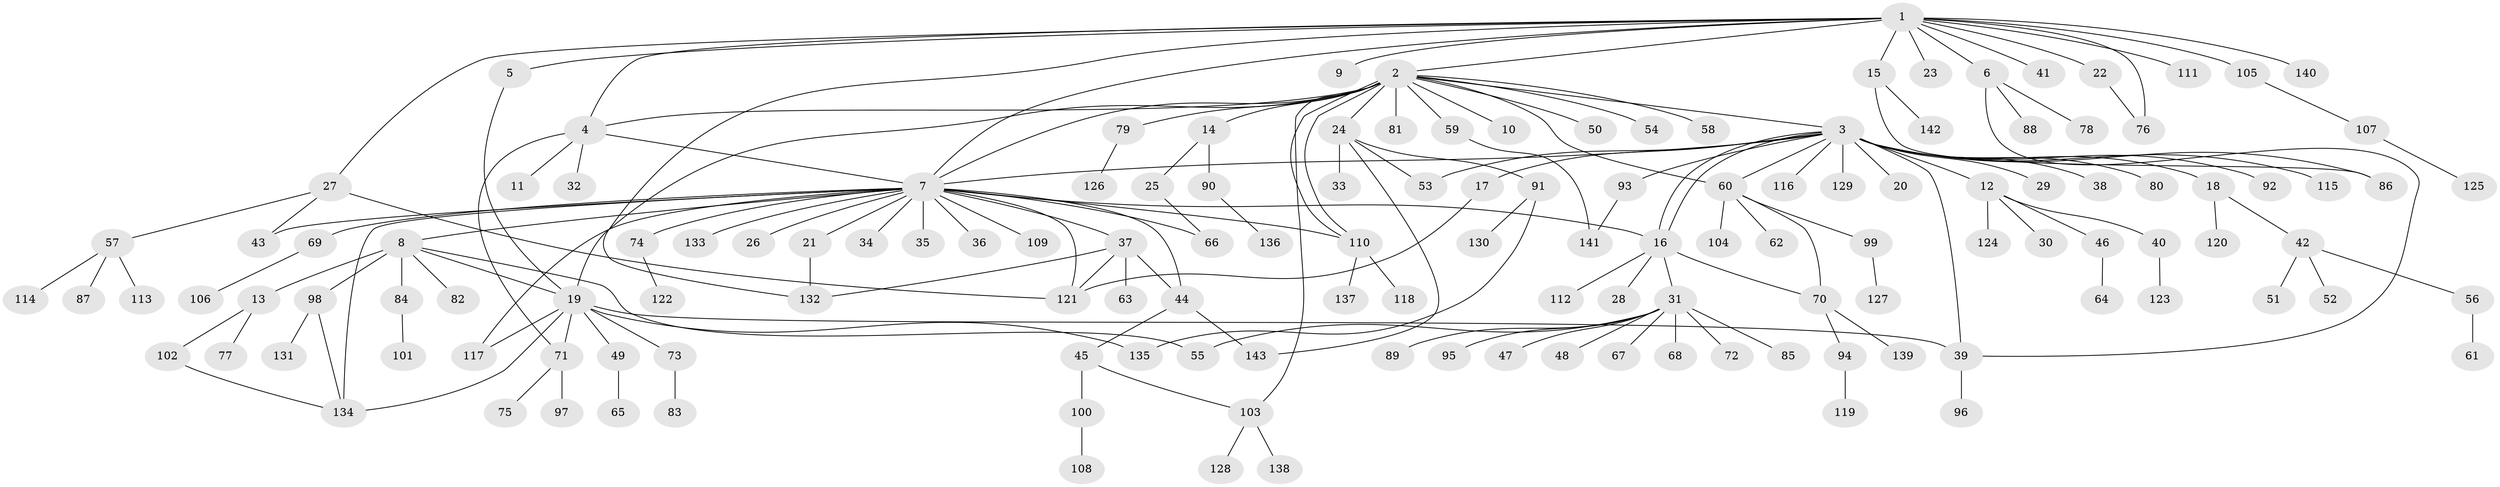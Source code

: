 // coarse degree distribution, {15: 0.009174311926605505, 19: 0.009174311926605505, 17: 0.009174311926605505, 8: 0.009174311926605505, 10: 0.009174311926605505, 3: 0.09174311926605505, 25: 0.009174311926605505, 7: 0.009174311926605505, 1: 0.6055045871559633, 4: 0.06422018348623854, 2: 0.13761467889908258, 5: 0.01834862385321101, 9: 0.009174311926605505, 6: 0.009174311926605505}
// Generated by graph-tools (version 1.1) at 2025/23/03/03/25 07:23:51]
// undirected, 143 vertices, 177 edges
graph export_dot {
graph [start="1"]
  node [color=gray90,style=filled];
  1;
  2;
  3;
  4;
  5;
  6;
  7;
  8;
  9;
  10;
  11;
  12;
  13;
  14;
  15;
  16;
  17;
  18;
  19;
  20;
  21;
  22;
  23;
  24;
  25;
  26;
  27;
  28;
  29;
  30;
  31;
  32;
  33;
  34;
  35;
  36;
  37;
  38;
  39;
  40;
  41;
  42;
  43;
  44;
  45;
  46;
  47;
  48;
  49;
  50;
  51;
  52;
  53;
  54;
  55;
  56;
  57;
  58;
  59;
  60;
  61;
  62;
  63;
  64;
  65;
  66;
  67;
  68;
  69;
  70;
  71;
  72;
  73;
  74;
  75;
  76;
  77;
  78;
  79;
  80;
  81;
  82;
  83;
  84;
  85;
  86;
  87;
  88;
  89;
  90;
  91;
  92;
  93;
  94;
  95;
  96;
  97;
  98;
  99;
  100;
  101;
  102;
  103;
  104;
  105;
  106;
  107;
  108;
  109;
  110;
  111;
  112;
  113;
  114;
  115;
  116;
  117;
  118;
  119;
  120;
  121;
  122;
  123;
  124;
  125;
  126;
  127;
  128;
  129;
  130;
  131;
  132;
  133;
  134;
  135;
  136;
  137;
  138;
  139;
  140;
  141;
  142;
  143;
  1 -- 2;
  1 -- 4;
  1 -- 5;
  1 -- 6;
  1 -- 7;
  1 -- 9;
  1 -- 15;
  1 -- 22;
  1 -- 23;
  1 -- 27;
  1 -- 41;
  1 -- 76;
  1 -- 105;
  1 -- 111;
  1 -- 132;
  1 -- 140;
  2 -- 3;
  2 -- 4;
  2 -- 7;
  2 -- 10;
  2 -- 14;
  2 -- 19;
  2 -- 24;
  2 -- 50;
  2 -- 54;
  2 -- 58;
  2 -- 59;
  2 -- 60;
  2 -- 79;
  2 -- 81;
  2 -- 103;
  2 -- 110;
  2 -- 110;
  3 -- 7;
  3 -- 12;
  3 -- 16;
  3 -- 16;
  3 -- 17;
  3 -- 18;
  3 -- 20;
  3 -- 29;
  3 -- 38;
  3 -- 39;
  3 -- 53;
  3 -- 60;
  3 -- 80;
  3 -- 86;
  3 -- 92;
  3 -- 93;
  3 -- 115;
  3 -- 116;
  3 -- 129;
  4 -- 7;
  4 -- 11;
  4 -- 32;
  4 -- 71;
  5 -- 19;
  6 -- 39;
  6 -- 78;
  6 -- 88;
  7 -- 8;
  7 -- 16;
  7 -- 21;
  7 -- 26;
  7 -- 34;
  7 -- 35;
  7 -- 36;
  7 -- 37;
  7 -- 43;
  7 -- 44;
  7 -- 66;
  7 -- 69;
  7 -- 74;
  7 -- 109;
  7 -- 110;
  7 -- 117;
  7 -- 121;
  7 -- 133;
  7 -- 134;
  8 -- 13;
  8 -- 19;
  8 -- 55;
  8 -- 82;
  8 -- 84;
  8 -- 98;
  12 -- 30;
  12 -- 40;
  12 -- 46;
  12 -- 124;
  13 -- 77;
  13 -- 102;
  14 -- 25;
  14 -- 90;
  15 -- 86;
  15 -- 142;
  16 -- 28;
  16 -- 31;
  16 -- 70;
  16 -- 112;
  17 -- 121;
  18 -- 42;
  18 -- 120;
  19 -- 39;
  19 -- 49;
  19 -- 71;
  19 -- 73;
  19 -- 117;
  19 -- 134;
  19 -- 135;
  21 -- 132;
  22 -- 76;
  24 -- 33;
  24 -- 53;
  24 -- 91;
  24 -- 143;
  25 -- 66;
  27 -- 43;
  27 -- 57;
  27 -- 121;
  31 -- 47;
  31 -- 48;
  31 -- 55;
  31 -- 67;
  31 -- 68;
  31 -- 72;
  31 -- 85;
  31 -- 89;
  31 -- 95;
  37 -- 44;
  37 -- 63;
  37 -- 121;
  37 -- 132;
  39 -- 96;
  40 -- 123;
  42 -- 51;
  42 -- 52;
  42 -- 56;
  44 -- 45;
  44 -- 143;
  45 -- 100;
  45 -- 103;
  46 -- 64;
  49 -- 65;
  56 -- 61;
  57 -- 87;
  57 -- 113;
  57 -- 114;
  59 -- 141;
  60 -- 62;
  60 -- 70;
  60 -- 99;
  60 -- 104;
  69 -- 106;
  70 -- 94;
  70 -- 139;
  71 -- 75;
  71 -- 97;
  73 -- 83;
  74 -- 122;
  79 -- 126;
  84 -- 101;
  90 -- 136;
  91 -- 130;
  91 -- 135;
  93 -- 141;
  94 -- 119;
  98 -- 131;
  98 -- 134;
  99 -- 127;
  100 -- 108;
  102 -- 134;
  103 -- 128;
  103 -- 138;
  105 -- 107;
  107 -- 125;
  110 -- 118;
  110 -- 137;
}
